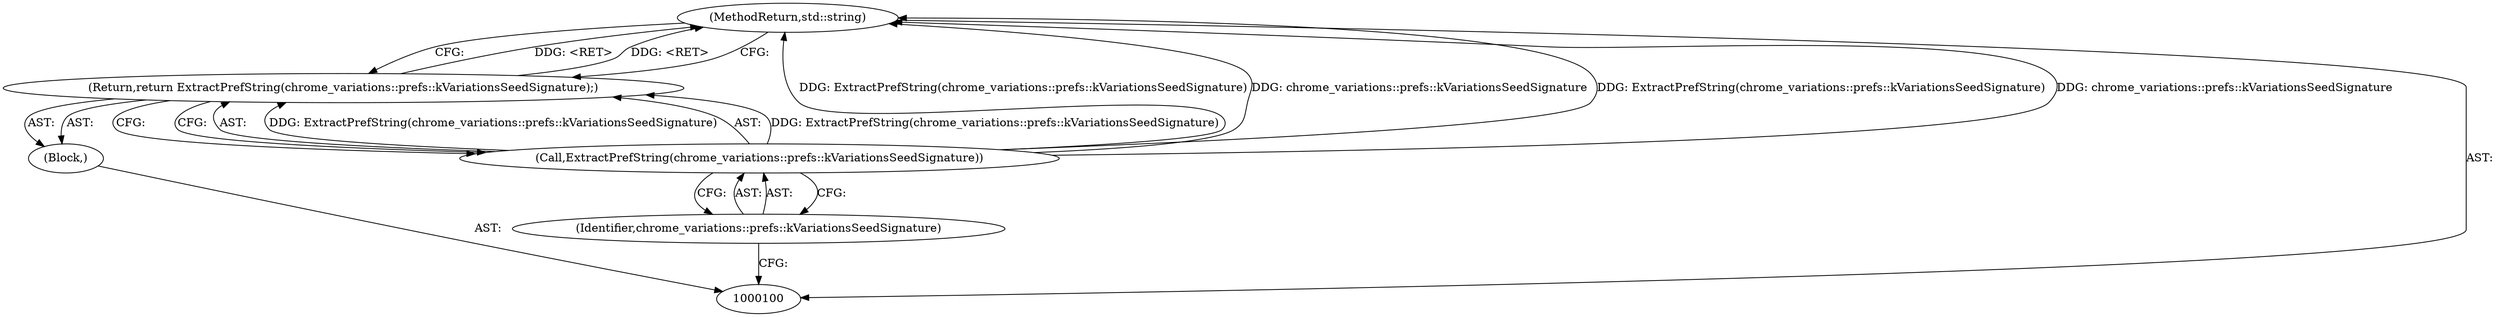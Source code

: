 digraph "0_Chrome_7cb8e1ae121cf6b14aa0a59cc708de630c0ef965_2" {
"1000105" [label="(MethodReturn,std::string)"];
"1000101" [label="(Block,)"];
"1000102" [label="(Return,return ExtractPrefString(chrome_variations::prefs::kVariationsSeedSignature);)"];
"1000104" [label="(Identifier,chrome_variations::prefs::kVariationsSeedSignature)"];
"1000103" [label="(Call,ExtractPrefString(chrome_variations::prefs::kVariationsSeedSignature))"];
"1000105" -> "1000100"  [label="AST: "];
"1000105" -> "1000102"  [label="CFG: "];
"1000103" -> "1000105"  [label="DDG: ExtractPrefString(chrome_variations::prefs::kVariationsSeedSignature)"];
"1000103" -> "1000105"  [label="DDG: chrome_variations::prefs::kVariationsSeedSignature"];
"1000102" -> "1000105"  [label="DDG: <RET>"];
"1000101" -> "1000100"  [label="AST: "];
"1000102" -> "1000101"  [label="AST: "];
"1000102" -> "1000101"  [label="AST: "];
"1000102" -> "1000103"  [label="CFG: "];
"1000103" -> "1000102"  [label="AST: "];
"1000105" -> "1000102"  [label="CFG: "];
"1000102" -> "1000105"  [label="DDG: <RET>"];
"1000103" -> "1000102"  [label="DDG: ExtractPrefString(chrome_variations::prefs::kVariationsSeedSignature)"];
"1000104" -> "1000103"  [label="AST: "];
"1000104" -> "1000100"  [label="CFG: "];
"1000103" -> "1000104"  [label="CFG: "];
"1000103" -> "1000102"  [label="AST: "];
"1000103" -> "1000104"  [label="CFG: "];
"1000104" -> "1000103"  [label="AST: "];
"1000102" -> "1000103"  [label="CFG: "];
"1000103" -> "1000105"  [label="DDG: ExtractPrefString(chrome_variations::prefs::kVariationsSeedSignature)"];
"1000103" -> "1000105"  [label="DDG: chrome_variations::prefs::kVariationsSeedSignature"];
"1000103" -> "1000102"  [label="DDG: ExtractPrefString(chrome_variations::prefs::kVariationsSeedSignature)"];
}
